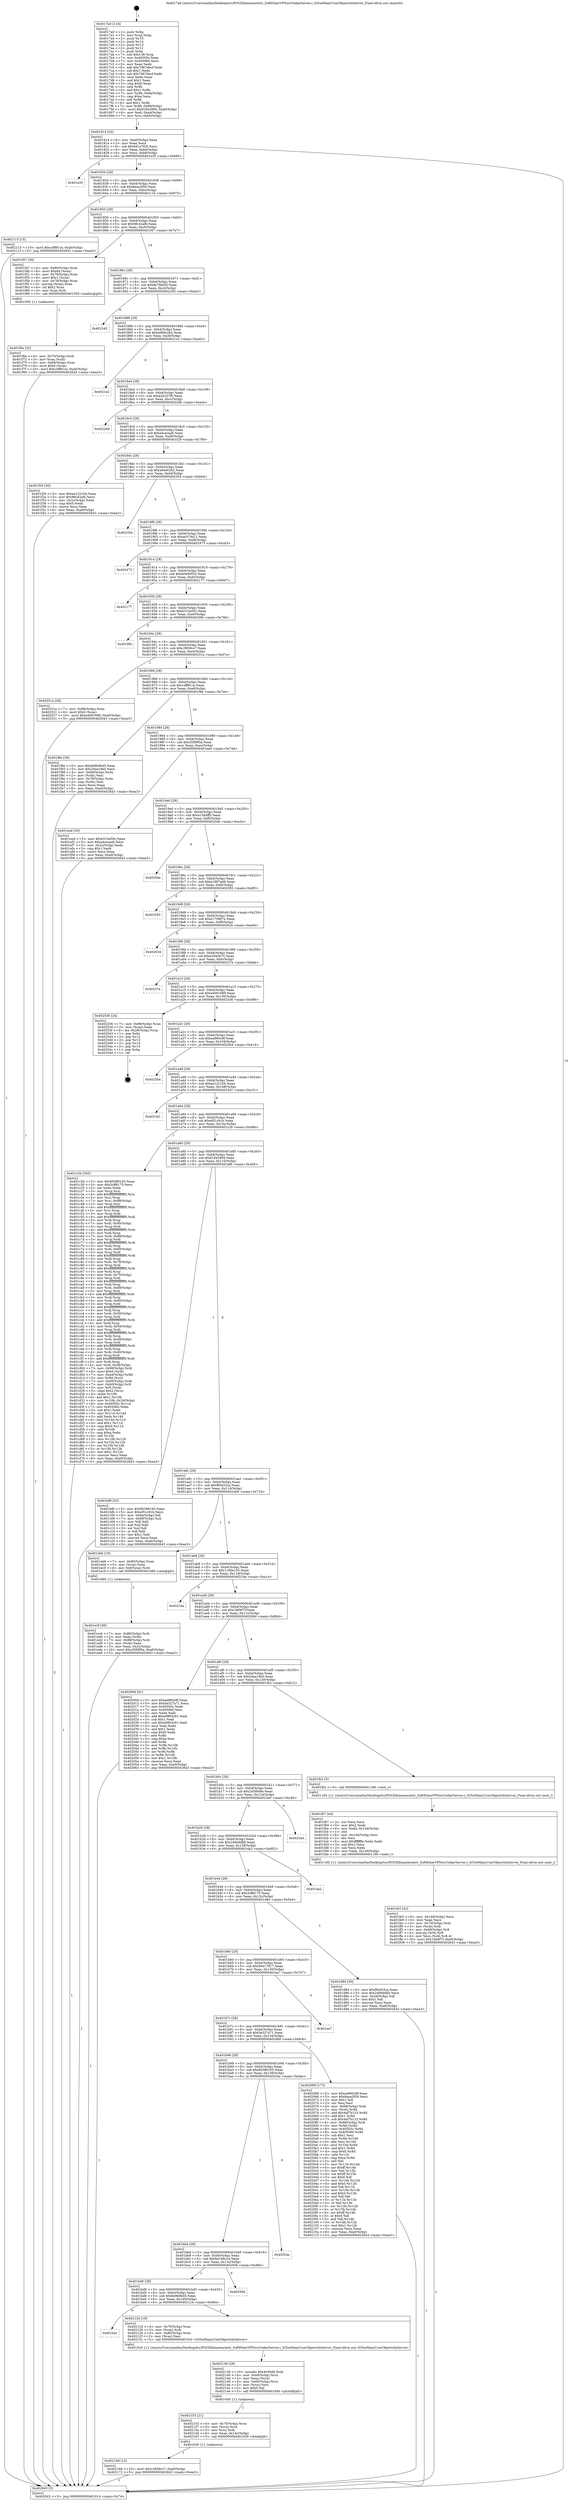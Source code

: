 digraph "0x4017a0" {
  label = "0x4017a0 (/mnt/c/Users/mathe/Desktop/tcc/POCII/binaries/extr_SoftEtherVPNsrcCedarServer.c_SiTooManyUserObjectsInServer_Final-ollvm.out::main(0))"
  labelloc = "t"
  node[shape=record]

  Entry [label="",width=0.3,height=0.3,shape=circle,fillcolor=black,style=filled]
  "0x401814" [label="{
     0x401814 [32]\l
     | [instrs]\l
     &nbsp;&nbsp;0x401814 \<+6\>: mov -0xa0(%rbp),%eax\l
     &nbsp;&nbsp;0x40181a \<+2\>: mov %eax,%ecx\l
     &nbsp;&nbsp;0x40181c \<+6\>: sub $0x841e7f29,%ecx\l
     &nbsp;&nbsp;0x401822 \<+6\>: mov %eax,-0xb4(%rbp)\l
     &nbsp;&nbsp;0x401828 \<+6\>: mov %ecx,-0xb8(%rbp)\l
     &nbsp;&nbsp;0x40182e \<+6\>: je 0000000000401e35 \<main+0x695\>\l
  }"]
  "0x401e35" [label="{
     0x401e35\l
  }", style=dashed]
  "0x401834" [label="{
     0x401834 [28]\l
     | [instrs]\l
     &nbsp;&nbsp;0x401834 \<+5\>: jmp 0000000000401839 \<main+0x99\>\l
     &nbsp;&nbsp;0x401839 \<+6\>: mov -0xb4(%rbp),%eax\l
     &nbsp;&nbsp;0x40183f \<+5\>: sub $0x8eaa3f59,%eax\l
     &nbsp;&nbsp;0x401844 \<+6\>: mov %eax,-0xbc(%rbp)\l
     &nbsp;&nbsp;0x40184a \<+6\>: je 0000000000402115 \<main+0x975\>\l
  }"]
  Exit [label="",width=0.3,height=0.3,shape=circle,fillcolor=black,style=filled,peripheries=2]
  "0x402115" [label="{
     0x402115 [15]\l
     | [instrs]\l
     &nbsp;&nbsp;0x402115 \<+10\>: movl $0xc4ff91ce,-0xa0(%rbp)\l
     &nbsp;&nbsp;0x40211f \<+5\>: jmp 0000000000402643 \<main+0xea3\>\l
  }"]
  "0x401850" [label="{
     0x401850 [28]\l
     | [instrs]\l
     &nbsp;&nbsp;0x401850 \<+5\>: jmp 0000000000401855 \<main+0xb5\>\l
     &nbsp;&nbsp;0x401855 \<+6\>: mov -0xb4(%rbp),%eax\l
     &nbsp;&nbsp;0x40185b \<+5\>: sub $0x98c42afb,%eax\l
     &nbsp;&nbsp;0x401860 \<+6\>: mov %eax,-0xc0(%rbp)\l
     &nbsp;&nbsp;0x401866 \<+6\>: je 0000000000401f47 \<main+0x7a7\>\l
  }"]
  "0x402168" [label="{
     0x402168 [15]\l
     | [instrs]\l
     &nbsp;&nbsp;0x402168 \<+10\>: movl $0xc3959cc7,-0xa0(%rbp)\l
     &nbsp;&nbsp;0x402172 \<+5\>: jmp 0000000000402643 \<main+0xea3\>\l
  }"]
  "0x401f47" [label="{
     0x401f47 [39]\l
     | [instrs]\l
     &nbsp;&nbsp;0x401f47 \<+4\>: mov -0x80(%rbp),%rax\l
     &nbsp;&nbsp;0x401f4b \<+6\>: movl $0x64,(%rax)\l
     &nbsp;&nbsp;0x401f51 \<+4\>: mov -0x78(%rbp),%rax\l
     &nbsp;&nbsp;0x401f55 \<+6\>: movl $0x1,(%rax)\l
     &nbsp;&nbsp;0x401f5b \<+4\>: mov -0x78(%rbp),%rax\l
     &nbsp;&nbsp;0x401f5f \<+3\>: movslq (%rax),%rax\l
     &nbsp;&nbsp;0x401f62 \<+4\>: shl $0x2,%rax\l
     &nbsp;&nbsp;0x401f66 \<+3\>: mov %rax,%rdi\l
     &nbsp;&nbsp;0x401f69 \<+5\>: call 0000000000401050 \<malloc@plt\>\l
     | [calls]\l
     &nbsp;&nbsp;0x401050 \{1\} (unknown)\l
  }"]
  "0x40186c" [label="{
     0x40186c [28]\l
     | [instrs]\l
     &nbsp;&nbsp;0x40186c \<+5\>: jmp 0000000000401871 \<main+0xd1\>\l
     &nbsp;&nbsp;0x401871 \<+6\>: mov -0xb4(%rbp),%eax\l
     &nbsp;&nbsp;0x401877 \<+5\>: sub $0x9a7fbd26,%eax\l
     &nbsp;&nbsp;0x40187c \<+6\>: mov %eax,-0xc4(%rbp)\l
     &nbsp;&nbsp;0x401882 \<+6\>: je 0000000000402345 \<main+0xba5\>\l
  }"]
  "0x402153" [label="{
     0x402153 [21]\l
     | [instrs]\l
     &nbsp;&nbsp;0x402153 \<+4\>: mov -0x70(%rbp),%rcx\l
     &nbsp;&nbsp;0x402157 \<+3\>: mov (%rcx),%rcx\l
     &nbsp;&nbsp;0x40215a \<+3\>: mov %rcx,%rdi\l
     &nbsp;&nbsp;0x40215d \<+6\>: mov %eax,-0x14c(%rbp)\l
     &nbsp;&nbsp;0x402163 \<+5\>: call 0000000000401030 \<free@plt\>\l
     | [calls]\l
     &nbsp;&nbsp;0x401030 \{1\} (unknown)\l
  }"]
  "0x402345" [label="{
     0x402345\l
  }", style=dashed]
  "0x401888" [label="{
     0x401888 [28]\l
     | [instrs]\l
     &nbsp;&nbsp;0x401888 \<+5\>: jmp 000000000040188d \<main+0xed\>\l
     &nbsp;&nbsp;0x40188d \<+6\>: mov -0xb4(%rbp),%eax\l
     &nbsp;&nbsp;0x401893 \<+5\>: sub $0xa080e2b2,%eax\l
     &nbsp;&nbsp;0x401898 \<+6\>: mov %eax,-0xc8(%rbp)\l
     &nbsp;&nbsp;0x40189e \<+6\>: je 00000000004021e2 \<main+0xa42\>\l
  }"]
  "0x402136" [label="{
     0x402136 [29]\l
     | [instrs]\l
     &nbsp;&nbsp;0x402136 \<+10\>: movabs $0x4030d6,%rdi\l
     &nbsp;&nbsp;0x402140 \<+4\>: mov -0x60(%rbp),%rcx\l
     &nbsp;&nbsp;0x402144 \<+2\>: mov %eax,(%rcx)\l
     &nbsp;&nbsp;0x402146 \<+4\>: mov -0x60(%rbp),%rcx\l
     &nbsp;&nbsp;0x40214a \<+2\>: mov (%rcx),%esi\l
     &nbsp;&nbsp;0x40214c \<+2\>: mov $0x0,%al\l
     &nbsp;&nbsp;0x40214e \<+5\>: call 0000000000401040 \<printf@plt\>\l
     | [calls]\l
     &nbsp;&nbsp;0x401040 \{1\} (unknown)\l
  }"]
  "0x4021e2" [label="{
     0x4021e2\l
  }", style=dashed]
  "0x4018a4" [label="{
     0x4018a4 [28]\l
     | [instrs]\l
     &nbsp;&nbsp;0x4018a4 \<+5\>: jmp 00000000004018a9 \<main+0x109\>\l
     &nbsp;&nbsp;0x4018a9 \<+6\>: mov -0xb4(%rbp),%eax\l
     &nbsp;&nbsp;0x4018af \<+5\>: sub $0xa2e237f0,%eax\l
     &nbsp;&nbsp;0x4018b4 \<+6\>: mov %eax,-0xcc(%rbp)\l
     &nbsp;&nbsp;0x4018ba \<+6\>: je 000000000040226b \<main+0xacb\>\l
  }"]
  "0x401bec" [label="{
     0x401bec\l
  }", style=dashed]
  "0x40226b" [label="{
     0x40226b\l
  }", style=dashed]
  "0x4018c0" [label="{
     0x4018c0 [28]\l
     | [instrs]\l
     &nbsp;&nbsp;0x4018c0 \<+5\>: jmp 00000000004018c5 \<main+0x125\>\l
     &nbsp;&nbsp;0x4018c5 \<+6\>: mov -0xb4(%rbp),%eax\l
     &nbsp;&nbsp;0x4018cb \<+5\>: sub $0xa4cecaa6,%eax\l
     &nbsp;&nbsp;0x4018d0 \<+6\>: mov %eax,-0xd0(%rbp)\l
     &nbsp;&nbsp;0x4018d6 \<+6\>: je 0000000000401f29 \<main+0x789\>\l
  }"]
  "0x402124" [label="{
     0x402124 [18]\l
     | [instrs]\l
     &nbsp;&nbsp;0x402124 \<+4\>: mov -0x70(%rbp),%rax\l
     &nbsp;&nbsp;0x402128 \<+3\>: mov (%rax),%rdi\l
     &nbsp;&nbsp;0x40212b \<+4\>: mov -0x80(%rbp),%rax\l
     &nbsp;&nbsp;0x40212f \<+2\>: mov (%rax),%esi\l
     &nbsp;&nbsp;0x402131 \<+5\>: call 00000000004015c0 \<SiTooManyUserObjectsInServer\>\l
     | [calls]\l
     &nbsp;&nbsp;0x4015c0 \{1\} (/mnt/c/Users/mathe/Desktop/tcc/POCII/binaries/extr_SoftEtherVPNsrcCedarServer.c_SiTooManyUserObjectsInServer_Final-ollvm.out::SiTooManyUserObjectsInServer)\l
  }"]
  "0x401f29" [label="{
     0x401f29 [30]\l
     | [instrs]\l
     &nbsp;&nbsp;0x401f29 \<+5\>: mov $0xee122104,%eax\l
     &nbsp;&nbsp;0x401f2e \<+5\>: mov $0x98c42afb,%ecx\l
     &nbsp;&nbsp;0x401f33 \<+3\>: mov -0x2c(%rbp),%edx\l
     &nbsp;&nbsp;0x401f36 \<+3\>: cmp $0x0,%edx\l
     &nbsp;&nbsp;0x401f39 \<+3\>: cmove %ecx,%eax\l
     &nbsp;&nbsp;0x401f3c \<+6\>: mov %eax,-0xa0(%rbp)\l
     &nbsp;&nbsp;0x401f42 \<+5\>: jmp 0000000000402643 \<main+0xea3\>\l
  }"]
  "0x4018dc" [label="{
     0x4018dc [28]\l
     | [instrs]\l
     &nbsp;&nbsp;0x4018dc \<+5\>: jmp 00000000004018e1 \<main+0x141\>\l
     &nbsp;&nbsp;0x4018e1 \<+6\>: mov -0xb4(%rbp),%eax\l
     &nbsp;&nbsp;0x4018e7 \<+5\>: sub $0xa64e02b2,%eax\l
     &nbsp;&nbsp;0x4018ec \<+6\>: mov %eax,-0xd4(%rbp)\l
     &nbsp;&nbsp;0x4018f2 \<+6\>: je 0000000000402354 \<main+0xbb4\>\l
  }"]
  "0x401bd0" [label="{
     0x401bd0 [28]\l
     | [instrs]\l
     &nbsp;&nbsp;0x401bd0 \<+5\>: jmp 0000000000401bd5 \<main+0x435\>\l
     &nbsp;&nbsp;0x401bd5 \<+6\>: mov -0xb4(%rbp),%eax\l
     &nbsp;&nbsp;0x401bdb \<+5\>: sub $0x6e9b9b45,%eax\l
     &nbsp;&nbsp;0x401be0 \<+6\>: mov %eax,-0x140(%rbp)\l
     &nbsp;&nbsp;0x401be6 \<+6\>: je 0000000000402124 \<main+0x984\>\l
  }"]
  "0x402354" [label="{
     0x402354\l
  }", style=dashed]
  "0x4018f8" [label="{
     0x4018f8 [28]\l
     | [instrs]\l
     &nbsp;&nbsp;0x4018f8 \<+5\>: jmp 00000000004018fd \<main+0x15d\>\l
     &nbsp;&nbsp;0x4018fd \<+6\>: mov -0xb4(%rbp),%eax\l
     &nbsp;&nbsp;0x401903 \<+5\>: sub $0xac074a11,%eax\l
     &nbsp;&nbsp;0x401908 \<+6\>: mov %eax,-0xd8(%rbp)\l
     &nbsp;&nbsp;0x40190e \<+6\>: je 0000000000402473 \<main+0xcd3\>\l
  }"]
  "0x40250b" [label="{
     0x40250b\l
  }", style=dashed]
  "0x402473" [label="{
     0x402473\l
  }", style=dashed]
  "0x401914" [label="{
     0x401914 [28]\l
     | [instrs]\l
     &nbsp;&nbsp;0x401914 \<+5\>: jmp 0000000000401919 \<main+0x179\>\l
     &nbsp;&nbsp;0x401919 \<+6\>: mov -0xb4(%rbp),%eax\l
     &nbsp;&nbsp;0x40191f \<+5\>: sub $0xb0460552,%eax\l
     &nbsp;&nbsp;0x401924 \<+6\>: mov %eax,-0xdc(%rbp)\l
     &nbsp;&nbsp;0x40192a \<+6\>: je 0000000000402177 \<main+0x9d7\>\l
  }"]
  "0x401bb4" [label="{
     0x401bb4 [28]\l
     | [instrs]\l
     &nbsp;&nbsp;0x401bb4 \<+5\>: jmp 0000000000401bb9 \<main+0x419\>\l
     &nbsp;&nbsp;0x401bb9 \<+6\>: mov -0xb4(%rbp),%eax\l
     &nbsp;&nbsp;0x401bbf \<+5\>: sub $0x6d198c24,%eax\l
     &nbsp;&nbsp;0x401bc4 \<+6\>: mov %eax,-0x13c(%rbp)\l
     &nbsp;&nbsp;0x401bca \<+6\>: je 000000000040250b \<main+0xd6b\>\l
  }"]
  "0x402177" [label="{
     0x402177\l
  }", style=dashed]
  "0x401930" [label="{
     0x401930 [28]\l
     | [instrs]\l
     &nbsp;&nbsp;0x401930 \<+5\>: jmp 0000000000401935 \<main+0x195\>\l
     &nbsp;&nbsp;0x401935 \<+6\>: mov -0xb4(%rbp),%eax\l
     &nbsp;&nbsp;0x40193b \<+5\>: sub $0xb310a50c,%eax\l
     &nbsp;&nbsp;0x401940 \<+6\>: mov %eax,-0xe0(%rbp)\l
     &nbsp;&nbsp;0x401946 \<+6\>: je 0000000000401f0b \<main+0x76b\>\l
  }"]
  "0x40254e" [label="{
     0x40254e\l
  }", style=dashed]
  "0x401f0b" [label="{
     0x401f0b\l
  }", style=dashed]
  "0x40194c" [label="{
     0x40194c [28]\l
     | [instrs]\l
     &nbsp;&nbsp;0x40194c \<+5\>: jmp 0000000000401951 \<main+0x1b1\>\l
     &nbsp;&nbsp;0x401951 \<+6\>: mov -0xb4(%rbp),%eax\l
     &nbsp;&nbsp;0x401957 \<+5\>: sub $0xc3959cc7,%eax\l
     &nbsp;&nbsp;0x40195c \<+6\>: mov %eax,-0xe4(%rbp)\l
     &nbsp;&nbsp;0x401962 \<+6\>: je 000000000040251a \<main+0xd7a\>\l
  }"]
  "0x401b98" [label="{
     0x401b98 [28]\l
     | [instrs]\l
     &nbsp;&nbsp;0x401b98 \<+5\>: jmp 0000000000401b9d \<main+0x3fd\>\l
     &nbsp;&nbsp;0x401b9d \<+6\>: mov -0xb4(%rbp),%eax\l
     &nbsp;&nbsp;0x401ba3 \<+5\>: sub $0x60386165,%eax\l
     &nbsp;&nbsp;0x401ba8 \<+6\>: mov %eax,-0x138(%rbp)\l
     &nbsp;&nbsp;0x401bae \<+6\>: je 000000000040254e \<main+0xdae\>\l
  }"]
  "0x40251a" [label="{
     0x40251a [28]\l
     | [instrs]\l
     &nbsp;&nbsp;0x40251a \<+7\>: mov -0x98(%rbp),%rax\l
     &nbsp;&nbsp;0x402521 \<+6\>: movl $0x0,(%rax)\l
     &nbsp;&nbsp;0x402527 \<+10\>: movl $0xe4091689,-0xa0(%rbp)\l
     &nbsp;&nbsp;0x402531 \<+5\>: jmp 0000000000402643 \<main+0xea3\>\l
  }"]
  "0x401968" [label="{
     0x401968 [28]\l
     | [instrs]\l
     &nbsp;&nbsp;0x401968 \<+5\>: jmp 000000000040196d \<main+0x1cd\>\l
     &nbsp;&nbsp;0x40196d \<+6\>: mov -0xb4(%rbp),%eax\l
     &nbsp;&nbsp;0x401973 \<+5\>: sub $0xc4ff91ce,%eax\l
     &nbsp;&nbsp;0x401978 \<+6\>: mov %eax,-0xe8(%rbp)\l
     &nbsp;&nbsp;0x40197e \<+6\>: je 0000000000401f8e \<main+0x7ee\>\l
  }"]
  "0x402068" [label="{
     0x402068 [173]\l
     | [instrs]\l
     &nbsp;&nbsp;0x402068 \<+5\>: mov $0xea960c8f,%eax\l
     &nbsp;&nbsp;0x40206d \<+5\>: mov $0x8eaa3f59,%ecx\l
     &nbsp;&nbsp;0x402072 \<+2\>: mov $0x1,%dl\l
     &nbsp;&nbsp;0x402074 \<+2\>: xor %esi,%esi\l
     &nbsp;&nbsp;0x402076 \<+4\>: mov -0x68(%rbp),%rdi\l
     &nbsp;&nbsp;0x40207a \<+3\>: mov (%rdi),%r8d\l
     &nbsp;&nbsp;0x40207d \<+7\>: add $0x4af7b123,%r8d\l
     &nbsp;&nbsp;0x402084 \<+4\>: add $0x1,%r8d\l
     &nbsp;&nbsp;0x402088 \<+7\>: sub $0x4af7b123,%r8d\l
     &nbsp;&nbsp;0x40208f \<+4\>: mov -0x68(%rbp),%rdi\l
     &nbsp;&nbsp;0x402093 \<+3\>: mov %r8d,(%rdi)\l
     &nbsp;&nbsp;0x402096 \<+8\>: mov 0x40505c,%r8d\l
     &nbsp;&nbsp;0x40209e \<+8\>: mov 0x405060,%r9d\l
     &nbsp;&nbsp;0x4020a6 \<+3\>: sub $0x1,%esi\l
     &nbsp;&nbsp;0x4020a9 \<+3\>: mov %r8d,%r10d\l
     &nbsp;&nbsp;0x4020ac \<+3\>: add %esi,%r10d\l
     &nbsp;&nbsp;0x4020af \<+4\>: imul %r10d,%r8d\l
     &nbsp;&nbsp;0x4020b3 \<+4\>: and $0x1,%r8d\l
     &nbsp;&nbsp;0x4020b7 \<+4\>: cmp $0x0,%r8d\l
     &nbsp;&nbsp;0x4020bb \<+4\>: sete %r11b\l
     &nbsp;&nbsp;0x4020bf \<+4\>: cmp $0xa,%r9d\l
     &nbsp;&nbsp;0x4020c3 \<+3\>: setl %bl\l
     &nbsp;&nbsp;0x4020c6 \<+3\>: mov %r11b,%r14b\l
     &nbsp;&nbsp;0x4020c9 \<+4\>: xor $0xff,%r14b\l
     &nbsp;&nbsp;0x4020cd \<+3\>: mov %bl,%r15b\l
     &nbsp;&nbsp;0x4020d0 \<+4\>: xor $0xff,%r15b\l
     &nbsp;&nbsp;0x4020d4 \<+3\>: xor $0x0,%dl\l
     &nbsp;&nbsp;0x4020d7 \<+3\>: mov %r14b,%r12b\l
     &nbsp;&nbsp;0x4020da \<+4\>: and $0x0,%r12b\l
     &nbsp;&nbsp;0x4020de \<+3\>: and %dl,%r11b\l
     &nbsp;&nbsp;0x4020e1 \<+3\>: mov %r15b,%r13b\l
     &nbsp;&nbsp;0x4020e4 \<+4\>: and $0x0,%r13b\l
     &nbsp;&nbsp;0x4020e8 \<+2\>: and %dl,%bl\l
     &nbsp;&nbsp;0x4020ea \<+3\>: or %r11b,%r12b\l
     &nbsp;&nbsp;0x4020ed \<+3\>: or %bl,%r13b\l
     &nbsp;&nbsp;0x4020f0 \<+3\>: xor %r13b,%r12b\l
     &nbsp;&nbsp;0x4020f3 \<+3\>: or %r15b,%r14b\l
     &nbsp;&nbsp;0x4020f6 \<+4\>: xor $0xff,%r14b\l
     &nbsp;&nbsp;0x4020fa \<+3\>: or $0x0,%dl\l
     &nbsp;&nbsp;0x4020fd \<+3\>: and %dl,%r14b\l
     &nbsp;&nbsp;0x402100 \<+3\>: or %r14b,%r12b\l
     &nbsp;&nbsp;0x402103 \<+4\>: test $0x1,%r12b\l
     &nbsp;&nbsp;0x402107 \<+3\>: cmovne %ecx,%eax\l
     &nbsp;&nbsp;0x40210a \<+6\>: mov %eax,-0xa0(%rbp)\l
     &nbsp;&nbsp;0x402110 \<+5\>: jmp 0000000000402643 \<main+0xea3\>\l
  }"]
  "0x401f8e" [label="{
     0x401f8e [36]\l
     | [instrs]\l
     &nbsp;&nbsp;0x401f8e \<+5\>: mov $0x6e9b9b45,%eax\l
     &nbsp;&nbsp;0x401f93 \<+5\>: mov $0x20aa19e0,%ecx\l
     &nbsp;&nbsp;0x401f98 \<+4\>: mov -0x68(%rbp),%rdx\l
     &nbsp;&nbsp;0x401f9c \<+2\>: mov (%rdx),%esi\l
     &nbsp;&nbsp;0x401f9e \<+4\>: mov -0x78(%rbp),%rdx\l
     &nbsp;&nbsp;0x401fa2 \<+2\>: cmp (%rdx),%esi\l
     &nbsp;&nbsp;0x401fa4 \<+3\>: cmovl %ecx,%eax\l
     &nbsp;&nbsp;0x401fa7 \<+6\>: mov %eax,-0xa0(%rbp)\l
     &nbsp;&nbsp;0x401fad \<+5\>: jmp 0000000000402643 \<main+0xea3\>\l
  }"]
  "0x401984" [label="{
     0x401984 [28]\l
     | [instrs]\l
     &nbsp;&nbsp;0x401984 \<+5\>: jmp 0000000000401989 \<main+0x1e9\>\l
     &nbsp;&nbsp;0x401989 \<+6\>: mov -0xb4(%rbp),%eax\l
     &nbsp;&nbsp;0x40198f \<+5\>: sub $0xcf389f5a,%eax\l
     &nbsp;&nbsp;0x401994 \<+6\>: mov %eax,-0xec(%rbp)\l
     &nbsp;&nbsp;0x40199a \<+6\>: je 0000000000401eed \<main+0x74d\>\l
  }"]
  "0x401b7c" [label="{
     0x401b7c [28]\l
     | [instrs]\l
     &nbsp;&nbsp;0x401b7c \<+5\>: jmp 0000000000401b81 \<main+0x3e1\>\l
     &nbsp;&nbsp;0x401b81 \<+6\>: mov -0xb4(%rbp),%eax\l
     &nbsp;&nbsp;0x401b87 \<+5\>: sub $0x5e327a71,%eax\l
     &nbsp;&nbsp;0x401b8c \<+6\>: mov %eax,-0x134(%rbp)\l
     &nbsp;&nbsp;0x401b92 \<+6\>: je 0000000000402068 \<main+0x8c8\>\l
  }"]
  "0x401eed" [label="{
     0x401eed [30]\l
     | [instrs]\l
     &nbsp;&nbsp;0x401eed \<+5\>: mov $0xb310a50c,%eax\l
     &nbsp;&nbsp;0x401ef2 \<+5\>: mov $0xa4cecaa6,%ecx\l
     &nbsp;&nbsp;0x401ef7 \<+3\>: mov -0x2c(%rbp),%edx\l
     &nbsp;&nbsp;0x401efa \<+3\>: cmp $0x1,%edx\l
     &nbsp;&nbsp;0x401efd \<+3\>: cmovl %ecx,%eax\l
     &nbsp;&nbsp;0x401f00 \<+6\>: mov %eax,-0xa0(%rbp)\l
     &nbsp;&nbsp;0x401f06 \<+5\>: jmp 0000000000402643 \<main+0xea3\>\l
  }"]
  "0x4019a0" [label="{
     0x4019a0 [28]\l
     | [instrs]\l
     &nbsp;&nbsp;0x4019a0 \<+5\>: jmp 00000000004019a5 \<main+0x205\>\l
     &nbsp;&nbsp;0x4019a5 \<+6\>: mov -0xb4(%rbp),%eax\l
     &nbsp;&nbsp;0x4019ab \<+5\>: sub $0xe15d4ff5,%eax\l
     &nbsp;&nbsp;0x4019b0 \<+6\>: mov %eax,-0xf0(%rbp)\l
     &nbsp;&nbsp;0x4019b6 \<+6\>: je 00000000004025de \<main+0xe3e\>\l
  }"]
  "0x401ea7" [label="{
     0x401ea7\l
  }", style=dashed]
  "0x4025de" [label="{
     0x4025de\l
  }", style=dashed]
  "0x4019bc" [label="{
     0x4019bc [28]\l
     | [instrs]\l
     &nbsp;&nbsp;0x4019bc \<+5\>: jmp 00000000004019c1 \<main+0x221\>\l
     &nbsp;&nbsp;0x4019c1 \<+6\>: mov -0xb4(%rbp),%eax\l
     &nbsp;&nbsp;0x4019c7 \<+5\>: sub $0xe1687ad6,%eax\l
     &nbsp;&nbsp;0x4019cc \<+6\>: mov %eax,-0xf4(%rbp)\l
     &nbsp;&nbsp;0x4019d2 \<+6\>: je 0000000000402593 \<main+0xdf3\>\l
  }"]
  "0x401fe3" [label="{
     0x401fe3 [42]\l
     | [instrs]\l
     &nbsp;&nbsp;0x401fe3 \<+6\>: mov -0x148(%rbp),%ecx\l
     &nbsp;&nbsp;0x401fe9 \<+3\>: imul %eax,%ecx\l
     &nbsp;&nbsp;0x401fec \<+4\>: mov -0x70(%rbp),%rdi\l
     &nbsp;&nbsp;0x401ff0 \<+3\>: mov (%rdi),%rdi\l
     &nbsp;&nbsp;0x401ff3 \<+4\>: mov -0x68(%rbp),%r8\l
     &nbsp;&nbsp;0x401ff7 \<+3\>: movslq (%r8),%r8\l
     &nbsp;&nbsp;0x401ffa \<+4\>: mov %ecx,(%rdi,%r8,4)\l
     &nbsp;&nbsp;0x401ffe \<+10\>: movl $0x1faf4f7f,-0xa0(%rbp)\l
     &nbsp;&nbsp;0x402008 \<+5\>: jmp 0000000000402643 \<main+0xea3\>\l
  }"]
  "0x402593" [label="{
     0x402593\l
  }", style=dashed]
  "0x4019d8" [label="{
     0x4019d8 [28]\l
     | [instrs]\l
     &nbsp;&nbsp;0x4019d8 \<+5\>: jmp 00000000004019dd \<main+0x23d\>\l
     &nbsp;&nbsp;0x4019dd \<+6\>: mov -0xb4(%rbp),%eax\l
     &nbsp;&nbsp;0x4019e3 \<+5\>: sub $0xe175887e,%eax\l
     &nbsp;&nbsp;0x4019e8 \<+6\>: mov %eax,-0xf8(%rbp)\l
     &nbsp;&nbsp;0x4019ee \<+6\>: je 0000000000402634 \<main+0xe94\>\l
  }"]
  "0x401fb7" [label="{
     0x401fb7 [44]\l
     | [instrs]\l
     &nbsp;&nbsp;0x401fb7 \<+2\>: xor %ecx,%ecx\l
     &nbsp;&nbsp;0x401fb9 \<+5\>: mov $0x2,%edx\l
     &nbsp;&nbsp;0x401fbe \<+6\>: mov %edx,-0x144(%rbp)\l
     &nbsp;&nbsp;0x401fc4 \<+1\>: cltd\l
     &nbsp;&nbsp;0x401fc5 \<+6\>: mov -0x144(%rbp),%esi\l
     &nbsp;&nbsp;0x401fcb \<+2\>: idiv %esi\l
     &nbsp;&nbsp;0x401fcd \<+6\>: imul $0xfffffffe,%edx,%edx\l
     &nbsp;&nbsp;0x401fd3 \<+3\>: sub $0x1,%ecx\l
     &nbsp;&nbsp;0x401fd6 \<+2\>: sub %ecx,%edx\l
     &nbsp;&nbsp;0x401fd8 \<+6\>: mov %edx,-0x148(%rbp)\l
     &nbsp;&nbsp;0x401fde \<+5\>: call 0000000000401160 \<next_i\>\l
     | [calls]\l
     &nbsp;&nbsp;0x401160 \{1\} (/mnt/c/Users/mathe/Desktop/tcc/POCII/binaries/extr_SoftEtherVPNsrcCedarServer.c_SiTooManyUserObjectsInServer_Final-ollvm.out::next_i)\l
  }"]
  "0x402634" [label="{
     0x402634\l
  }", style=dashed]
  "0x4019f4" [label="{
     0x4019f4 [28]\l
     | [instrs]\l
     &nbsp;&nbsp;0x4019f4 \<+5\>: jmp 00000000004019f9 \<main+0x259\>\l
     &nbsp;&nbsp;0x4019f9 \<+6\>: mov -0xb4(%rbp),%eax\l
     &nbsp;&nbsp;0x4019ff \<+5\>: sub $0xe3d43b75,%eax\l
     &nbsp;&nbsp;0x401a04 \<+6\>: mov %eax,-0xfc(%rbp)\l
     &nbsp;&nbsp;0x401a0a \<+6\>: je 000000000040237e \<main+0xbde\>\l
  }"]
  "0x401f6e" [label="{
     0x401f6e [32]\l
     | [instrs]\l
     &nbsp;&nbsp;0x401f6e \<+4\>: mov -0x70(%rbp),%rdi\l
     &nbsp;&nbsp;0x401f72 \<+3\>: mov %rax,(%rdi)\l
     &nbsp;&nbsp;0x401f75 \<+4\>: mov -0x68(%rbp),%rax\l
     &nbsp;&nbsp;0x401f79 \<+6\>: movl $0x0,(%rax)\l
     &nbsp;&nbsp;0x401f7f \<+10\>: movl $0xc4ff91ce,-0xa0(%rbp)\l
     &nbsp;&nbsp;0x401f89 \<+5\>: jmp 0000000000402643 \<main+0xea3\>\l
  }"]
  "0x40237e" [label="{
     0x40237e\l
  }", style=dashed]
  "0x401a10" [label="{
     0x401a10 [28]\l
     | [instrs]\l
     &nbsp;&nbsp;0x401a10 \<+5\>: jmp 0000000000401a15 \<main+0x275\>\l
     &nbsp;&nbsp;0x401a15 \<+6\>: mov -0xb4(%rbp),%eax\l
     &nbsp;&nbsp;0x401a1b \<+5\>: sub $0xe4091689,%eax\l
     &nbsp;&nbsp;0x401a20 \<+6\>: mov %eax,-0x100(%rbp)\l
     &nbsp;&nbsp;0x401a26 \<+6\>: je 0000000000402536 \<main+0xd96\>\l
  }"]
  "0x401ec9" [label="{
     0x401ec9 [36]\l
     | [instrs]\l
     &nbsp;&nbsp;0x401ec9 \<+7\>: mov -0x88(%rbp),%rdi\l
     &nbsp;&nbsp;0x401ed0 \<+2\>: mov %eax,(%rdi)\l
     &nbsp;&nbsp;0x401ed2 \<+7\>: mov -0x88(%rbp),%rdi\l
     &nbsp;&nbsp;0x401ed9 \<+2\>: mov (%rdi),%eax\l
     &nbsp;&nbsp;0x401edb \<+3\>: mov %eax,-0x2c(%rbp)\l
     &nbsp;&nbsp;0x401ede \<+10\>: movl $0xcf389f5a,-0xa0(%rbp)\l
     &nbsp;&nbsp;0x401ee8 \<+5\>: jmp 0000000000402643 \<main+0xea3\>\l
  }"]
  "0x402536" [label="{
     0x402536 [24]\l
     | [instrs]\l
     &nbsp;&nbsp;0x402536 \<+7\>: mov -0x98(%rbp),%rax\l
     &nbsp;&nbsp;0x40253d \<+2\>: mov (%rax),%eax\l
     &nbsp;&nbsp;0x40253f \<+4\>: lea -0x28(%rbp),%rsp\l
     &nbsp;&nbsp;0x402543 \<+1\>: pop %rbx\l
     &nbsp;&nbsp;0x402544 \<+2\>: pop %r12\l
     &nbsp;&nbsp;0x402546 \<+2\>: pop %r13\l
     &nbsp;&nbsp;0x402548 \<+2\>: pop %r14\l
     &nbsp;&nbsp;0x40254a \<+2\>: pop %r15\l
     &nbsp;&nbsp;0x40254c \<+1\>: pop %rbp\l
     &nbsp;&nbsp;0x40254d \<+1\>: ret\l
  }"]
  "0x401a2c" [label="{
     0x401a2c [28]\l
     | [instrs]\l
     &nbsp;&nbsp;0x401a2c \<+5\>: jmp 0000000000401a31 \<main+0x291\>\l
     &nbsp;&nbsp;0x401a31 \<+6\>: mov -0xb4(%rbp),%eax\l
     &nbsp;&nbsp;0x401a37 \<+5\>: sub $0xea960c8f,%eax\l
     &nbsp;&nbsp;0x401a3c \<+6\>: mov %eax,-0x104(%rbp)\l
     &nbsp;&nbsp;0x401a42 \<+6\>: je 00000000004025b4 \<main+0xe14\>\l
  }"]
  "0x401b60" [label="{
     0x401b60 [28]\l
     | [instrs]\l
     &nbsp;&nbsp;0x401b60 \<+5\>: jmp 0000000000401b65 \<main+0x3c5\>\l
     &nbsp;&nbsp;0x401b65 \<+6\>: mov -0xb4(%rbp),%eax\l
     &nbsp;&nbsp;0x401b6b \<+5\>: sub $0x56417917,%eax\l
     &nbsp;&nbsp;0x401b70 \<+6\>: mov %eax,-0x130(%rbp)\l
     &nbsp;&nbsp;0x401b76 \<+6\>: je 0000000000401ea7 \<main+0x707\>\l
  }"]
  "0x4025b4" [label="{
     0x4025b4\l
  }", style=dashed]
  "0x401a48" [label="{
     0x401a48 [28]\l
     | [instrs]\l
     &nbsp;&nbsp;0x401a48 \<+5\>: jmp 0000000000401a4d \<main+0x2ad\>\l
     &nbsp;&nbsp;0x401a4d \<+6\>: mov -0xb4(%rbp),%eax\l
     &nbsp;&nbsp;0x401a53 \<+5\>: sub $0xee122104,%eax\l
     &nbsp;&nbsp;0x401a58 \<+6\>: mov %eax,-0x108(%rbp)\l
     &nbsp;&nbsp;0x401a5e \<+6\>: je 00000000004023d1 \<main+0xc31\>\l
  }"]
  "0x401d84" [label="{
     0x401d84 [30]\l
     | [instrs]\l
     &nbsp;&nbsp;0x401d84 \<+5\>: mov $0xf9cb53ca,%eax\l
     &nbsp;&nbsp;0x401d89 \<+5\>: mov $0x2466ddbb,%ecx\l
     &nbsp;&nbsp;0x401d8e \<+3\>: mov -0x2d(%rbp),%dl\l
     &nbsp;&nbsp;0x401d91 \<+3\>: test $0x1,%dl\l
     &nbsp;&nbsp;0x401d94 \<+3\>: cmovne %ecx,%eax\l
     &nbsp;&nbsp;0x401d97 \<+6\>: mov %eax,-0xa0(%rbp)\l
     &nbsp;&nbsp;0x401d9d \<+5\>: jmp 0000000000402643 \<main+0xea3\>\l
  }"]
  "0x4023d1" [label="{
     0x4023d1\l
  }", style=dashed]
  "0x401a64" [label="{
     0x401a64 [28]\l
     | [instrs]\l
     &nbsp;&nbsp;0x401a64 \<+5\>: jmp 0000000000401a69 \<main+0x2c9\>\l
     &nbsp;&nbsp;0x401a69 \<+6\>: mov -0xb4(%rbp),%eax\l
     &nbsp;&nbsp;0x401a6f \<+5\>: sub $0xef51c91b,%eax\l
     &nbsp;&nbsp;0x401a74 \<+6\>: mov %eax,-0x10c(%rbp)\l
     &nbsp;&nbsp;0x401a7a \<+6\>: je 0000000000401c2b \<main+0x48b\>\l
  }"]
  "0x401b44" [label="{
     0x401b44 [28]\l
     | [instrs]\l
     &nbsp;&nbsp;0x401b44 \<+5\>: jmp 0000000000401b49 \<main+0x3a9\>\l
     &nbsp;&nbsp;0x401b49 \<+6\>: mov -0xb4(%rbp),%eax\l
     &nbsp;&nbsp;0x401b4f \<+5\>: sub $0x3cffd175,%eax\l
     &nbsp;&nbsp;0x401b54 \<+6\>: mov %eax,-0x12c(%rbp)\l
     &nbsp;&nbsp;0x401b5a \<+6\>: je 0000000000401d84 \<main+0x5e4\>\l
  }"]
  "0x401c2b" [label="{
     0x401c2b [345]\l
     | [instrs]\l
     &nbsp;&nbsp;0x401c2b \<+5\>: mov $0x60386165,%eax\l
     &nbsp;&nbsp;0x401c30 \<+5\>: mov $0x3cffd175,%ecx\l
     &nbsp;&nbsp;0x401c35 \<+2\>: xor %edx,%edx\l
     &nbsp;&nbsp;0x401c37 \<+3\>: mov %rsp,%rsi\l
     &nbsp;&nbsp;0x401c3a \<+4\>: add $0xfffffffffffffff0,%rsi\l
     &nbsp;&nbsp;0x401c3e \<+3\>: mov %rsi,%rsp\l
     &nbsp;&nbsp;0x401c41 \<+7\>: mov %rsi,-0x98(%rbp)\l
     &nbsp;&nbsp;0x401c48 \<+3\>: mov %rsp,%rsi\l
     &nbsp;&nbsp;0x401c4b \<+4\>: add $0xfffffffffffffff0,%rsi\l
     &nbsp;&nbsp;0x401c4f \<+3\>: mov %rsi,%rsp\l
     &nbsp;&nbsp;0x401c52 \<+3\>: mov %rsp,%rdi\l
     &nbsp;&nbsp;0x401c55 \<+4\>: add $0xfffffffffffffff0,%rdi\l
     &nbsp;&nbsp;0x401c59 \<+3\>: mov %rdi,%rsp\l
     &nbsp;&nbsp;0x401c5c \<+7\>: mov %rdi,-0x90(%rbp)\l
     &nbsp;&nbsp;0x401c63 \<+3\>: mov %rsp,%rdi\l
     &nbsp;&nbsp;0x401c66 \<+4\>: add $0xfffffffffffffff0,%rdi\l
     &nbsp;&nbsp;0x401c6a \<+3\>: mov %rdi,%rsp\l
     &nbsp;&nbsp;0x401c6d \<+7\>: mov %rdi,-0x88(%rbp)\l
     &nbsp;&nbsp;0x401c74 \<+3\>: mov %rsp,%rdi\l
     &nbsp;&nbsp;0x401c77 \<+4\>: add $0xfffffffffffffff0,%rdi\l
     &nbsp;&nbsp;0x401c7b \<+3\>: mov %rdi,%rsp\l
     &nbsp;&nbsp;0x401c7e \<+4\>: mov %rdi,-0x80(%rbp)\l
     &nbsp;&nbsp;0x401c82 \<+3\>: mov %rsp,%rdi\l
     &nbsp;&nbsp;0x401c85 \<+4\>: add $0xfffffffffffffff0,%rdi\l
     &nbsp;&nbsp;0x401c89 \<+3\>: mov %rdi,%rsp\l
     &nbsp;&nbsp;0x401c8c \<+4\>: mov %rdi,-0x78(%rbp)\l
     &nbsp;&nbsp;0x401c90 \<+3\>: mov %rsp,%rdi\l
     &nbsp;&nbsp;0x401c93 \<+4\>: add $0xfffffffffffffff0,%rdi\l
     &nbsp;&nbsp;0x401c97 \<+3\>: mov %rdi,%rsp\l
     &nbsp;&nbsp;0x401c9a \<+4\>: mov %rdi,-0x70(%rbp)\l
     &nbsp;&nbsp;0x401c9e \<+3\>: mov %rsp,%rdi\l
     &nbsp;&nbsp;0x401ca1 \<+4\>: add $0xfffffffffffffff0,%rdi\l
     &nbsp;&nbsp;0x401ca5 \<+3\>: mov %rdi,%rsp\l
     &nbsp;&nbsp;0x401ca8 \<+4\>: mov %rdi,-0x68(%rbp)\l
     &nbsp;&nbsp;0x401cac \<+3\>: mov %rsp,%rdi\l
     &nbsp;&nbsp;0x401caf \<+4\>: add $0xfffffffffffffff0,%rdi\l
     &nbsp;&nbsp;0x401cb3 \<+3\>: mov %rdi,%rsp\l
     &nbsp;&nbsp;0x401cb6 \<+4\>: mov %rdi,-0x60(%rbp)\l
     &nbsp;&nbsp;0x401cba \<+3\>: mov %rsp,%rdi\l
     &nbsp;&nbsp;0x401cbd \<+4\>: add $0xfffffffffffffff0,%rdi\l
     &nbsp;&nbsp;0x401cc1 \<+3\>: mov %rdi,%rsp\l
     &nbsp;&nbsp;0x401cc4 \<+4\>: mov %rdi,-0x58(%rbp)\l
     &nbsp;&nbsp;0x401cc8 \<+3\>: mov %rsp,%rdi\l
     &nbsp;&nbsp;0x401ccb \<+4\>: add $0xfffffffffffffff0,%rdi\l
     &nbsp;&nbsp;0x401ccf \<+3\>: mov %rdi,%rsp\l
     &nbsp;&nbsp;0x401cd2 \<+4\>: mov %rdi,-0x50(%rbp)\l
     &nbsp;&nbsp;0x401cd6 \<+3\>: mov %rsp,%rdi\l
     &nbsp;&nbsp;0x401cd9 \<+4\>: add $0xfffffffffffffff0,%rdi\l
     &nbsp;&nbsp;0x401cdd \<+3\>: mov %rdi,%rsp\l
     &nbsp;&nbsp;0x401ce0 \<+4\>: mov %rdi,-0x48(%rbp)\l
     &nbsp;&nbsp;0x401ce4 \<+3\>: mov %rsp,%rdi\l
     &nbsp;&nbsp;0x401ce7 \<+4\>: add $0xfffffffffffffff0,%rdi\l
     &nbsp;&nbsp;0x401ceb \<+3\>: mov %rdi,%rsp\l
     &nbsp;&nbsp;0x401cee \<+4\>: mov %rdi,-0x40(%rbp)\l
     &nbsp;&nbsp;0x401cf2 \<+3\>: mov %rsp,%rdi\l
     &nbsp;&nbsp;0x401cf5 \<+4\>: add $0xfffffffffffffff0,%rdi\l
     &nbsp;&nbsp;0x401cf9 \<+3\>: mov %rdi,%rsp\l
     &nbsp;&nbsp;0x401cfc \<+4\>: mov %rdi,-0x38(%rbp)\l
     &nbsp;&nbsp;0x401d00 \<+7\>: mov -0x98(%rbp),%rdi\l
     &nbsp;&nbsp;0x401d07 \<+6\>: movl $0x0,(%rdi)\l
     &nbsp;&nbsp;0x401d0d \<+7\>: mov -0xa4(%rbp),%r8d\l
     &nbsp;&nbsp;0x401d14 \<+3\>: mov %r8d,(%rsi)\l
     &nbsp;&nbsp;0x401d17 \<+7\>: mov -0x90(%rbp),%rdi\l
     &nbsp;&nbsp;0x401d1e \<+7\>: mov -0xb0(%rbp),%r9\l
     &nbsp;&nbsp;0x401d25 \<+3\>: mov %r9,(%rdi)\l
     &nbsp;&nbsp;0x401d28 \<+3\>: cmpl $0x2,(%rsi)\l
     &nbsp;&nbsp;0x401d2b \<+4\>: setne %r10b\l
     &nbsp;&nbsp;0x401d2f \<+4\>: and $0x1,%r10b\l
     &nbsp;&nbsp;0x401d33 \<+4\>: mov %r10b,-0x2d(%rbp)\l
     &nbsp;&nbsp;0x401d37 \<+8\>: mov 0x40505c,%r11d\l
     &nbsp;&nbsp;0x401d3f \<+7\>: mov 0x405060,%ebx\l
     &nbsp;&nbsp;0x401d46 \<+3\>: sub $0x1,%edx\l
     &nbsp;&nbsp;0x401d49 \<+3\>: mov %r11d,%r14d\l
     &nbsp;&nbsp;0x401d4c \<+3\>: add %edx,%r14d\l
     &nbsp;&nbsp;0x401d4f \<+4\>: imul %r14d,%r11d\l
     &nbsp;&nbsp;0x401d53 \<+4\>: and $0x1,%r11d\l
     &nbsp;&nbsp;0x401d57 \<+4\>: cmp $0x0,%r11d\l
     &nbsp;&nbsp;0x401d5b \<+4\>: sete %r10b\l
     &nbsp;&nbsp;0x401d5f \<+3\>: cmp $0xa,%ebx\l
     &nbsp;&nbsp;0x401d62 \<+4\>: setl %r15b\l
     &nbsp;&nbsp;0x401d66 \<+3\>: mov %r10b,%r12b\l
     &nbsp;&nbsp;0x401d69 \<+3\>: and %r15b,%r12b\l
     &nbsp;&nbsp;0x401d6c \<+3\>: xor %r15b,%r10b\l
     &nbsp;&nbsp;0x401d6f \<+3\>: or %r10b,%r12b\l
     &nbsp;&nbsp;0x401d72 \<+4\>: test $0x1,%r12b\l
     &nbsp;&nbsp;0x401d76 \<+3\>: cmovne %ecx,%eax\l
     &nbsp;&nbsp;0x401d79 \<+6\>: mov %eax,-0xa0(%rbp)\l
     &nbsp;&nbsp;0x401d7f \<+5\>: jmp 0000000000402643 \<main+0xea3\>\l
  }"]
  "0x401a80" [label="{
     0x401a80 [28]\l
     | [instrs]\l
     &nbsp;&nbsp;0x401a80 \<+5\>: jmp 0000000000401a85 \<main+0x2e5\>\l
     &nbsp;&nbsp;0x401a85 \<+6\>: mov -0xb4(%rbp),%eax\l
     &nbsp;&nbsp;0x401a8b \<+5\>: sub $0xf1842994,%eax\l
     &nbsp;&nbsp;0x401a90 \<+6\>: mov %eax,-0x110(%rbp)\l
     &nbsp;&nbsp;0x401a96 \<+6\>: je 0000000000401bf6 \<main+0x456\>\l
  }"]
  "0x401da2" [label="{
     0x401da2\l
  }", style=dashed]
  "0x401bf6" [label="{
     0x401bf6 [53]\l
     | [instrs]\l
     &nbsp;&nbsp;0x401bf6 \<+5\>: mov $0x60386165,%eax\l
     &nbsp;&nbsp;0x401bfb \<+5\>: mov $0xef51c91b,%ecx\l
     &nbsp;&nbsp;0x401c00 \<+6\>: mov -0x9a(%rbp),%dl\l
     &nbsp;&nbsp;0x401c06 \<+7\>: mov -0x99(%rbp),%sil\l
     &nbsp;&nbsp;0x401c0d \<+3\>: mov %dl,%dil\l
     &nbsp;&nbsp;0x401c10 \<+3\>: and %sil,%dil\l
     &nbsp;&nbsp;0x401c13 \<+3\>: xor %sil,%dl\l
     &nbsp;&nbsp;0x401c16 \<+3\>: or %dl,%dil\l
     &nbsp;&nbsp;0x401c19 \<+4\>: test $0x1,%dil\l
     &nbsp;&nbsp;0x401c1d \<+3\>: cmovne %ecx,%eax\l
     &nbsp;&nbsp;0x401c20 \<+6\>: mov %eax,-0xa0(%rbp)\l
     &nbsp;&nbsp;0x401c26 \<+5\>: jmp 0000000000402643 \<main+0xea3\>\l
  }"]
  "0x401a9c" [label="{
     0x401a9c [28]\l
     | [instrs]\l
     &nbsp;&nbsp;0x401a9c \<+5\>: jmp 0000000000401aa1 \<main+0x301\>\l
     &nbsp;&nbsp;0x401aa1 \<+6\>: mov -0xb4(%rbp),%eax\l
     &nbsp;&nbsp;0x401aa7 \<+5\>: sub $0xf9cb53ca,%eax\l
     &nbsp;&nbsp;0x401aac \<+6\>: mov %eax,-0x114(%rbp)\l
     &nbsp;&nbsp;0x401ab2 \<+6\>: je 0000000000401eb6 \<main+0x716\>\l
  }"]
  "0x402643" [label="{
     0x402643 [5]\l
     | [instrs]\l
     &nbsp;&nbsp;0x402643 \<+5\>: jmp 0000000000401814 \<main+0x74\>\l
  }"]
  "0x4017a0" [label="{
     0x4017a0 [116]\l
     | [instrs]\l
     &nbsp;&nbsp;0x4017a0 \<+1\>: push %rbp\l
     &nbsp;&nbsp;0x4017a1 \<+3\>: mov %rsp,%rbp\l
     &nbsp;&nbsp;0x4017a4 \<+2\>: push %r15\l
     &nbsp;&nbsp;0x4017a6 \<+2\>: push %r14\l
     &nbsp;&nbsp;0x4017a8 \<+2\>: push %r13\l
     &nbsp;&nbsp;0x4017aa \<+2\>: push %r12\l
     &nbsp;&nbsp;0x4017ac \<+1\>: push %rbx\l
     &nbsp;&nbsp;0x4017ad \<+7\>: sub $0x138,%rsp\l
     &nbsp;&nbsp;0x4017b4 \<+7\>: mov 0x40505c,%eax\l
     &nbsp;&nbsp;0x4017bb \<+7\>: mov 0x405060,%ecx\l
     &nbsp;&nbsp;0x4017c2 \<+2\>: mov %eax,%edx\l
     &nbsp;&nbsp;0x4017c4 \<+6\>: add $0x7d67ebcf,%edx\l
     &nbsp;&nbsp;0x4017ca \<+3\>: sub $0x1,%edx\l
     &nbsp;&nbsp;0x4017cd \<+6\>: sub $0x7d67ebcf,%edx\l
     &nbsp;&nbsp;0x4017d3 \<+3\>: imul %edx,%eax\l
     &nbsp;&nbsp;0x4017d6 \<+3\>: and $0x1,%eax\l
     &nbsp;&nbsp;0x4017d9 \<+3\>: cmp $0x0,%eax\l
     &nbsp;&nbsp;0x4017dc \<+4\>: sete %r8b\l
     &nbsp;&nbsp;0x4017e0 \<+4\>: and $0x1,%r8b\l
     &nbsp;&nbsp;0x4017e4 \<+7\>: mov %r8b,-0x9a(%rbp)\l
     &nbsp;&nbsp;0x4017eb \<+3\>: cmp $0xa,%ecx\l
     &nbsp;&nbsp;0x4017ee \<+4\>: setl %r8b\l
     &nbsp;&nbsp;0x4017f2 \<+4\>: and $0x1,%r8b\l
     &nbsp;&nbsp;0x4017f6 \<+7\>: mov %r8b,-0x99(%rbp)\l
     &nbsp;&nbsp;0x4017fd \<+10\>: movl $0xf1842994,-0xa0(%rbp)\l
     &nbsp;&nbsp;0x401807 \<+6\>: mov %edi,-0xa4(%rbp)\l
     &nbsp;&nbsp;0x40180d \<+7\>: mov %rsi,-0xb0(%rbp)\l
  }"]
  "0x401b28" [label="{
     0x401b28 [28]\l
     | [instrs]\l
     &nbsp;&nbsp;0x401b28 \<+5\>: jmp 0000000000401b2d \<main+0x38d\>\l
     &nbsp;&nbsp;0x401b2d \<+6\>: mov -0xb4(%rbp),%eax\l
     &nbsp;&nbsp;0x401b33 \<+5\>: sub $0x2466ddbb,%eax\l
     &nbsp;&nbsp;0x401b38 \<+6\>: mov %eax,-0x128(%rbp)\l
     &nbsp;&nbsp;0x401b3e \<+6\>: je 0000000000401da2 \<main+0x602\>\l
  }"]
  "0x4023e0" [label="{
     0x4023e0\l
  }", style=dashed]
  "0x401eb6" [label="{
     0x401eb6 [19]\l
     | [instrs]\l
     &nbsp;&nbsp;0x401eb6 \<+7\>: mov -0x90(%rbp),%rax\l
     &nbsp;&nbsp;0x401ebd \<+3\>: mov (%rax),%rax\l
     &nbsp;&nbsp;0x401ec0 \<+4\>: mov 0x8(%rax),%rdi\l
     &nbsp;&nbsp;0x401ec4 \<+5\>: call 0000000000401060 \<atoi@plt\>\l
     | [calls]\l
     &nbsp;&nbsp;0x401060 \{1\} (unknown)\l
  }"]
  "0x401ab8" [label="{
     0x401ab8 [28]\l
     | [instrs]\l
     &nbsp;&nbsp;0x401ab8 \<+5\>: jmp 0000000000401abd \<main+0x31d\>\l
     &nbsp;&nbsp;0x401abd \<+6\>: mov -0xb4(%rbp),%eax\l
     &nbsp;&nbsp;0x401ac3 \<+5\>: sub $0x1160e155,%eax\l
     &nbsp;&nbsp;0x401ac8 \<+6\>: mov %eax,-0x118(%rbp)\l
     &nbsp;&nbsp;0x401ace \<+6\>: je 00000000004021be \<main+0xa1e\>\l
  }"]
  "0x401b0c" [label="{
     0x401b0c [28]\l
     | [instrs]\l
     &nbsp;&nbsp;0x401b0c \<+5\>: jmp 0000000000401b11 \<main+0x371\>\l
     &nbsp;&nbsp;0x401b11 \<+6\>: mov -0xb4(%rbp),%eax\l
     &nbsp;&nbsp;0x401b17 \<+5\>: sub $0x245f648e,%eax\l
     &nbsp;&nbsp;0x401b1c \<+6\>: mov %eax,-0x124(%rbp)\l
     &nbsp;&nbsp;0x401b22 \<+6\>: je 00000000004023e0 \<main+0xc40\>\l
  }"]
  "0x4021be" [label="{
     0x4021be\l
  }", style=dashed]
  "0x401ad4" [label="{
     0x401ad4 [28]\l
     | [instrs]\l
     &nbsp;&nbsp;0x401ad4 \<+5\>: jmp 0000000000401ad9 \<main+0x339\>\l
     &nbsp;&nbsp;0x401ad9 \<+6\>: mov -0xb4(%rbp),%eax\l
     &nbsp;&nbsp;0x401adf \<+5\>: sub $0x1faf4f7f,%eax\l
     &nbsp;&nbsp;0x401ae4 \<+6\>: mov %eax,-0x11c(%rbp)\l
     &nbsp;&nbsp;0x401aea \<+6\>: je 000000000040200d \<main+0x86d\>\l
  }"]
  "0x401fb2" [label="{
     0x401fb2 [5]\l
     | [instrs]\l
     &nbsp;&nbsp;0x401fb2 \<+5\>: call 0000000000401160 \<next_i\>\l
     | [calls]\l
     &nbsp;&nbsp;0x401160 \{1\} (/mnt/c/Users/mathe/Desktop/tcc/POCII/binaries/extr_SoftEtherVPNsrcCedarServer.c_SiTooManyUserObjectsInServer_Final-ollvm.out::next_i)\l
  }"]
  "0x40200d" [label="{
     0x40200d [91]\l
     | [instrs]\l
     &nbsp;&nbsp;0x40200d \<+5\>: mov $0xea960c8f,%eax\l
     &nbsp;&nbsp;0x402012 \<+5\>: mov $0x5e327a71,%ecx\l
     &nbsp;&nbsp;0x402017 \<+7\>: mov 0x40505c,%edx\l
     &nbsp;&nbsp;0x40201e \<+7\>: mov 0x405060,%esi\l
     &nbsp;&nbsp;0x402025 \<+2\>: mov %edx,%edi\l
     &nbsp;&nbsp;0x402027 \<+6\>: add $0xe9893c91,%edi\l
     &nbsp;&nbsp;0x40202d \<+3\>: sub $0x1,%edi\l
     &nbsp;&nbsp;0x402030 \<+6\>: sub $0xe9893c91,%edi\l
     &nbsp;&nbsp;0x402036 \<+3\>: imul %edi,%edx\l
     &nbsp;&nbsp;0x402039 \<+3\>: and $0x1,%edx\l
     &nbsp;&nbsp;0x40203c \<+3\>: cmp $0x0,%edx\l
     &nbsp;&nbsp;0x40203f \<+4\>: sete %r8b\l
     &nbsp;&nbsp;0x402043 \<+3\>: cmp $0xa,%esi\l
     &nbsp;&nbsp;0x402046 \<+4\>: setl %r9b\l
     &nbsp;&nbsp;0x40204a \<+3\>: mov %r8b,%r10b\l
     &nbsp;&nbsp;0x40204d \<+3\>: and %r9b,%r10b\l
     &nbsp;&nbsp;0x402050 \<+3\>: xor %r9b,%r8b\l
     &nbsp;&nbsp;0x402053 \<+3\>: or %r8b,%r10b\l
     &nbsp;&nbsp;0x402056 \<+4\>: test $0x1,%r10b\l
     &nbsp;&nbsp;0x40205a \<+3\>: cmovne %ecx,%eax\l
     &nbsp;&nbsp;0x40205d \<+6\>: mov %eax,-0xa0(%rbp)\l
     &nbsp;&nbsp;0x402063 \<+5\>: jmp 0000000000402643 \<main+0xea3\>\l
  }"]
  "0x401af0" [label="{
     0x401af0 [28]\l
     | [instrs]\l
     &nbsp;&nbsp;0x401af0 \<+5\>: jmp 0000000000401af5 \<main+0x355\>\l
     &nbsp;&nbsp;0x401af5 \<+6\>: mov -0xb4(%rbp),%eax\l
     &nbsp;&nbsp;0x401afb \<+5\>: sub $0x20aa19e0,%eax\l
     &nbsp;&nbsp;0x401b00 \<+6\>: mov %eax,-0x120(%rbp)\l
     &nbsp;&nbsp;0x401b06 \<+6\>: je 0000000000401fb2 \<main+0x812\>\l
  }"]
  Entry -> "0x4017a0" [label=" 1"]
  "0x401814" -> "0x401e35" [label=" 0"]
  "0x401814" -> "0x401834" [label=" 16"]
  "0x402536" -> Exit [label=" 1"]
  "0x401834" -> "0x402115" [label=" 1"]
  "0x401834" -> "0x401850" [label=" 15"]
  "0x40251a" -> "0x402643" [label=" 1"]
  "0x401850" -> "0x401f47" [label=" 1"]
  "0x401850" -> "0x40186c" [label=" 14"]
  "0x402168" -> "0x402643" [label=" 1"]
  "0x40186c" -> "0x402345" [label=" 0"]
  "0x40186c" -> "0x401888" [label=" 14"]
  "0x402153" -> "0x402168" [label=" 1"]
  "0x401888" -> "0x4021e2" [label=" 0"]
  "0x401888" -> "0x4018a4" [label=" 14"]
  "0x402136" -> "0x402153" [label=" 1"]
  "0x4018a4" -> "0x40226b" [label=" 0"]
  "0x4018a4" -> "0x4018c0" [label=" 14"]
  "0x402124" -> "0x402136" [label=" 1"]
  "0x4018c0" -> "0x401f29" [label=" 1"]
  "0x4018c0" -> "0x4018dc" [label=" 13"]
  "0x401bd0" -> "0x401bec" [label=" 0"]
  "0x4018dc" -> "0x402354" [label=" 0"]
  "0x4018dc" -> "0x4018f8" [label=" 13"]
  "0x401bd0" -> "0x402124" [label=" 1"]
  "0x4018f8" -> "0x402473" [label=" 0"]
  "0x4018f8" -> "0x401914" [label=" 13"]
  "0x401bb4" -> "0x401bd0" [label=" 1"]
  "0x401914" -> "0x402177" [label=" 0"]
  "0x401914" -> "0x401930" [label=" 13"]
  "0x401bb4" -> "0x40250b" [label=" 0"]
  "0x401930" -> "0x401f0b" [label=" 0"]
  "0x401930" -> "0x40194c" [label=" 13"]
  "0x401b98" -> "0x401bb4" [label=" 1"]
  "0x40194c" -> "0x40251a" [label=" 1"]
  "0x40194c" -> "0x401968" [label=" 12"]
  "0x401b98" -> "0x40254e" [label=" 0"]
  "0x401968" -> "0x401f8e" [label=" 2"]
  "0x401968" -> "0x401984" [label=" 10"]
  "0x402115" -> "0x402643" [label=" 1"]
  "0x401984" -> "0x401eed" [label=" 1"]
  "0x401984" -> "0x4019a0" [label=" 9"]
  "0x401b7c" -> "0x401b98" [label=" 1"]
  "0x4019a0" -> "0x4025de" [label=" 0"]
  "0x4019a0" -> "0x4019bc" [label=" 9"]
  "0x401b7c" -> "0x402068" [label=" 1"]
  "0x4019bc" -> "0x402593" [label=" 0"]
  "0x4019bc" -> "0x4019d8" [label=" 9"]
  "0x401b60" -> "0x401b7c" [label=" 2"]
  "0x4019d8" -> "0x402634" [label=" 0"]
  "0x4019d8" -> "0x4019f4" [label=" 9"]
  "0x401b60" -> "0x401ea7" [label=" 0"]
  "0x4019f4" -> "0x40237e" [label=" 0"]
  "0x4019f4" -> "0x401a10" [label=" 9"]
  "0x402068" -> "0x402643" [label=" 1"]
  "0x401a10" -> "0x402536" [label=" 1"]
  "0x401a10" -> "0x401a2c" [label=" 8"]
  "0x40200d" -> "0x402643" [label=" 1"]
  "0x401a2c" -> "0x4025b4" [label=" 0"]
  "0x401a2c" -> "0x401a48" [label=" 8"]
  "0x401fe3" -> "0x402643" [label=" 1"]
  "0x401a48" -> "0x4023d1" [label=" 0"]
  "0x401a48" -> "0x401a64" [label=" 8"]
  "0x401fb7" -> "0x401fe3" [label=" 1"]
  "0x401a64" -> "0x401c2b" [label=" 1"]
  "0x401a64" -> "0x401a80" [label=" 7"]
  "0x401f8e" -> "0x402643" [label=" 2"]
  "0x401a80" -> "0x401bf6" [label=" 1"]
  "0x401a80" -> "0x401a9c" [label=" 6"]
  "0x401bf6" -> "0x402643" [label=" 1"]
  "0x4017a0" -> "0x401814" [label=" 1"]
  "0x402643" -> "0x401814" [label=" 15"]
  "0x401f6e" -> "0x402643" [label=" 1"]
  "0x401c2b" -> "0x402643" [label=" 1"]
  "0x401f29" -> "0x402643" [label=" 1"]
  "0x401a9c" -> "0x401eb6" [label=" 1"]
  "0x401a9c" -> "0x401ab8" [label=" 5"]
  "0x401eed" -> "0x402643" [label=" 1"]
  "0x401ab8" -> "0x4021be" [label=" 0"]
  "0x401ab8" -> "0x401ad4" [label=" 5"]
  "0x401eb6" -> "0x401ec9" [label=" 1"]
  "0x401ad4" -> "0x40200d" [label=" 1"]
  "0x401ad4" -> "0x401af0" [label=" 4"]
  "0x401d84" -> "0x402643" [label=" 1"]
  "0x401af0" -> "0x401fb2" [label=" 1"]
  "0x401af0" -> "0x401b0c" [label=" 3"]
  "0x401ec9" -> "0x402643" [label=" 1"]
  "0x401b0c" -> "0x4023e0" [label=" 0"]
  "0x401b0c" -> "0x401b28" [label=" 3"]
  "0x401f47" -> "0x401f6e" [label=" 1"]
  "0x401b28" -> "0x401da2" [label=" 0"]
  "0x401b28" -> "0x401b44" [label=" 3"]
  "0x401fb2" -> "0x401fb7" [label=" 1"]
  "0x401b44" -> "0x401d84" [label=" 1"]
  "0x401b44" -> "0x401b60" [label=" 2"]
}
